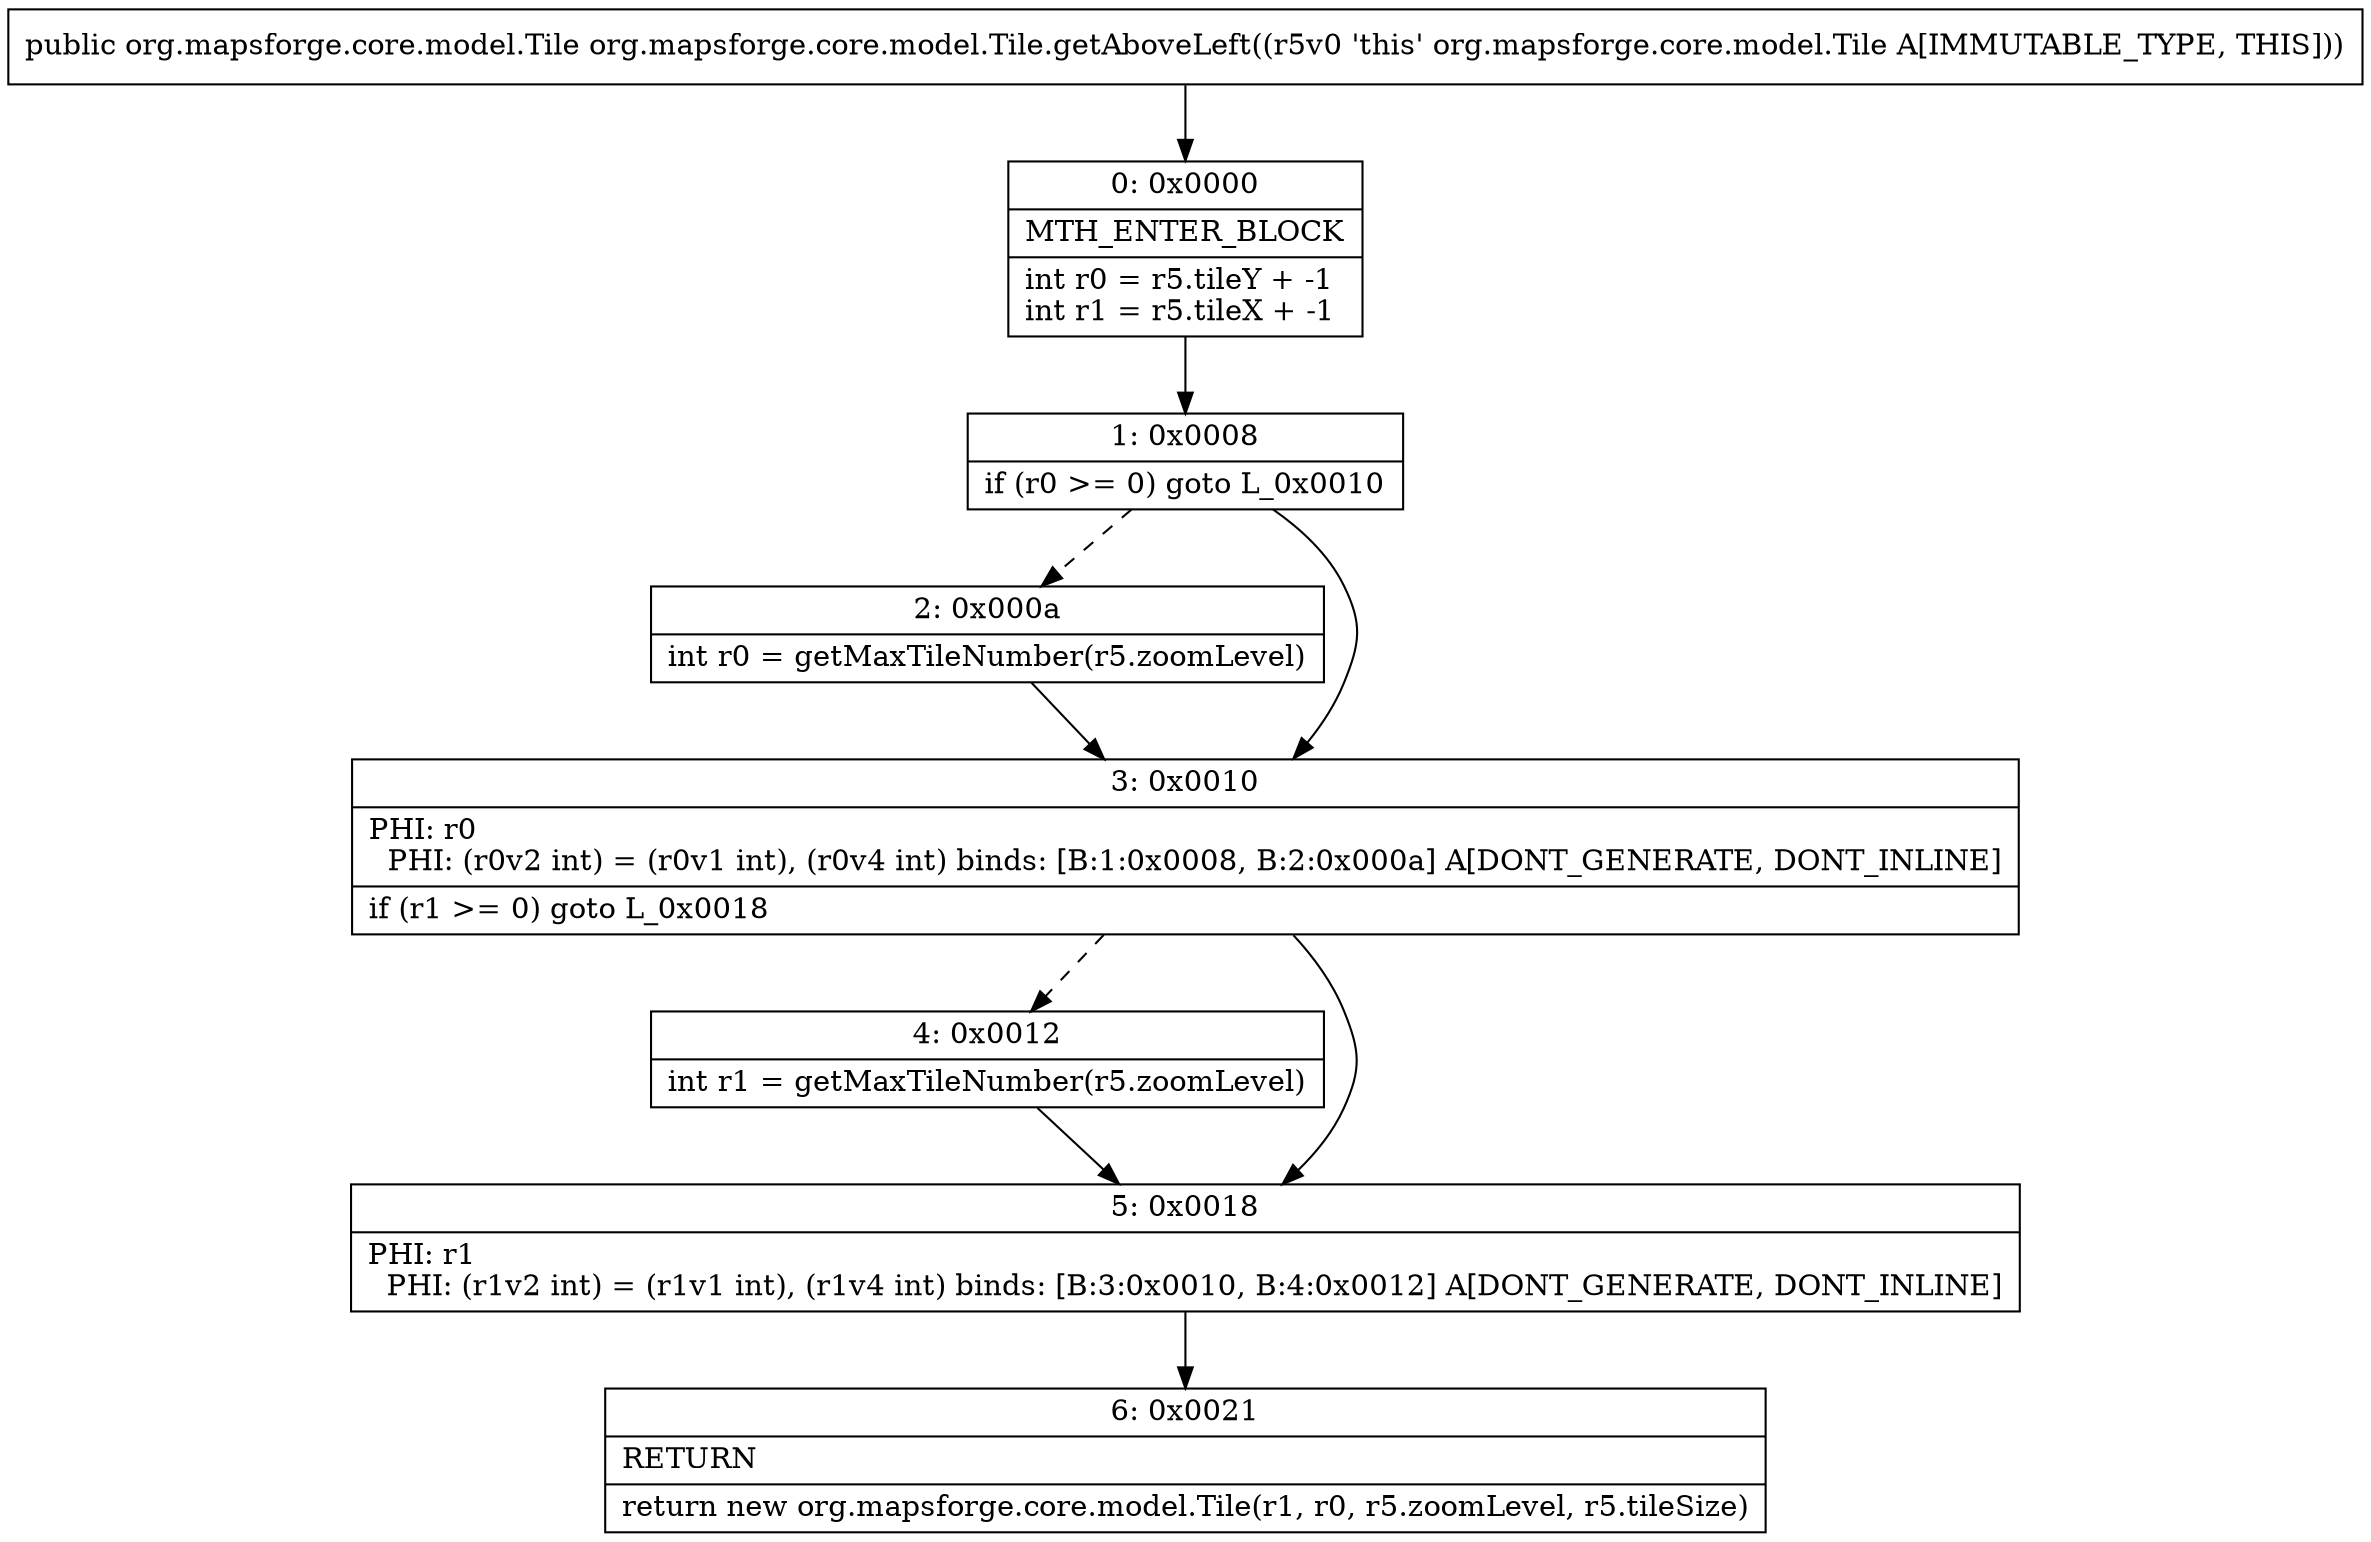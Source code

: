 digraph "CFG fororg.mapsforge.core.model.Tile.getAboveLeft()Lorg\/mapsforge\/core\/model\/Tile;" {
Node_0 [shape=record,label="{0\:\ 0x0000|MTH_ENTER_BLOCK\l|int r0 = r5.tileY + \-1\lint r1 = r5.tileX + \-1\l}"];
Node_1 [shape=record,label="{1\:\ 0x0008|if (r0 \>= 0) goto L_0x0010\l}"];
Node_2 [shape=record,label="{2\:\ 0x000a|int r0 = getMaxTileNumber(r5.zoomLevel)\l}"];
Node_3 [shape=record,label="{3\:\ 0x0010|PHI: r0 \l  PHI: (r0v2 int) = (r0v1 int), (r0v4 int) binds: [B:1:0x0008, B:2:0x000a] A[DONT_GENERATE, DONT_INLINE]\l|if (r1 \>= 0) goto L_0x0018\l}"];
Node_4 [shape=record,label="{4\:\ 0x0012|int r1 = getMaxTileNumber(r5.zoomLevel)\l}"];
Node_5 [shape=record,label="{5\:\ 0x0018|PHI: r1 \l  PHI: (r1v2 int) = (r1v1 int), (r1v4 int) binds: [B:3:0x0010, B:4:0x0012] A[DONT_GENERATE, DONT_INLINE]\l}"];
Node_6 [shape=record,label="{6\:\ 0x0021|RETURN\l|return new org.mapsforge.core.model.Tile(r1, r0, r5.zoomLevel, r5.tileSize)\l}"];
MethodNode[shape=record,label="{public org.mapsforge.core.model.Tile org.mapsforge.core.model.Tile.getAboveLeft((r5v0 'this' org.mapsforge.core.model.Tile A[IMMUTABLE_TYPE, THIS])) }"];
MethodNode -> Node_0;
Node_0 -> Node_1;
Node_1 -> Node_2[style=dashed];
Node_1 -> Node_3;
Node_2 -> Node_3;
Node_3 -> Node_4[style=dashed];
Node_3 -> Node_5;
Node_4 -> Node_5;
Node_5 -> Node_6;
}

